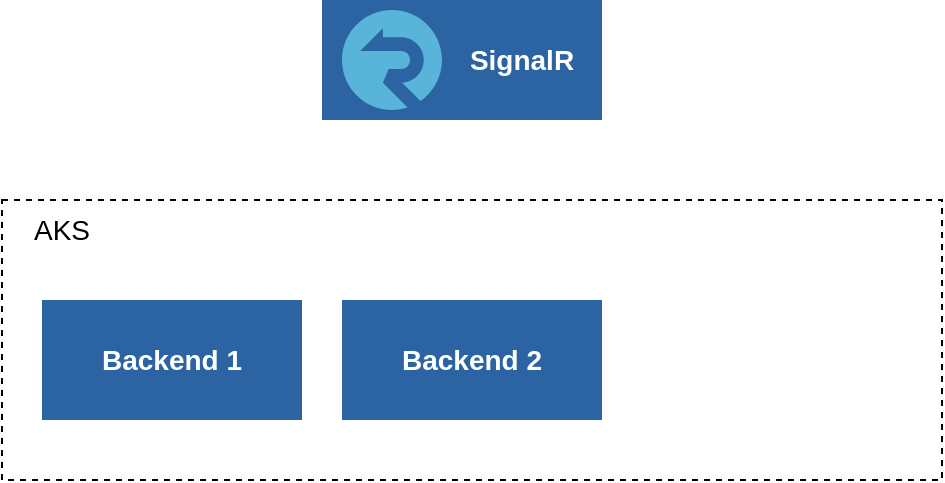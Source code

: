<mxfile version="18.1.2" type="github">
  <diagram id="hyMjn6Pe2HvsZ2G7C5R-" name="Page-1">
    <mxGraphModel dx="1422" dy="800" grid="1" gridSize="10" guides="1" tooltips="1" connect="1" arrows="1" fold="1" page="1" pageScale="1" pageWidth="827" pageHeight="1169" math="0" shadow="0">
      <root>
        <mxCell id="0" />
        <mxCell id="1" parent="0" />
        <mxCell id="-yJWV8rlWQFv7gyAsJRI-2" value="" style="rounded=0;whiteSpace=wrap;html=1;fillColor=#2C64A3;strokeColor=none;container=1;" vertex="1" parent="1">
          <mxGeometry x="440" y="220" width="140" height="60" as="geometry" />
        </mxCell>
        <mxCell id="-yJWV8rlWQFv7gyAsJRI-5" value="SignalR" style="text;html=1;strokeColor=none;fillColor=none;align=center;verticalAlign=middle;whiteSpace=wrap;rounded=0;fontColor=#FFFFFF;fontStyle=1;fontSize=14;" vertex="1" parent="-yJWV8rlWQFv7gyAsJRI-2">
          <mxGeometry x="70" y="15" width="60" height="30" as="geometry" />
        </mxCell>
        <mxCell id="-yJWV8rlWQFv7gyAsJRI-1" value="" style="sketch=0;aspect=fixed;html=1;points=[];align=center;image;fontSize=12;image=img/lib/mscae/SignalR.svg;" vertex="1" parent="1">
          <mxGeometry x="450" y="225" width="50" height="50" as="geometry" />
        </mxCell>
        <mxCell id="-yJWV8rlWQFv7gyAsJRI-6" value="" style="rounded=0;whiteSpace=wrap;html=1;fontSize=14;fontColor=#FFFFFF;fillColor=none;dashed=1;" vertex="1" parent="1">
          <mxGeometry x="280" y="320" width="470" height="140" as="geometry" />
        </mxCell>
        <mxCell id="-yJWV8rlWQFv7gyAsJRI-7" value="AKS" style="text;html=1;strokeColor=none;fillColor=none;align=center;verticalAlign=middle;whiteSpace=wrap;rounded=0;dashed=1;fontSize=14;fontColor=#000000;" vertex="1" parent="1">
          <mxGeometry x="280" y="320" width="60" height="30" as="geometry" />
        </mxCell>
        <mxCell id="-yJWV8rlWQFv7gyAsJRI-8" value="" style="rounded=0;whiteSpace=wrap;html=1;fillColor=#2C64A3;strokeColor=none;container=1;" vertex="1" parent="1">
          <mxGeometry x="300" y="370" width="130" height="60" as="geometry" />
        </mxCell>
        <mxCell id="-yJWV8rlWQFv7gyAsJRI-10" value="Backend 1" style="text;html=1;strokeColor=none;fillColor=none;align=center;verticalAlign=middle;whiteSpace=wrap;rounded=0;fontColor=#FFFFFF;fontStyle=1;fontSize=14;" vertex="1" parent="-yJWV8rlWQFv7gyAsJRI-8">
          <mxGeometry x="27.856" y="15" width="74.286" height="30" as="geometry" />
        </mxCell>
        <mxCell id="-yJWV8rlWQFv7gyAsJRI-11" value="" style="rounded=0;whiteSpace=wrap;html=1;fillColor=#2C64A3;strokeColor=none;container=1;" vertex="1" parent="1">
          <mxGeometry x="450" y="370" width="130" height="60" as="geometry" />
        </mxCell>
        <mxCell id="-yJWV8rlWQFv7gyAsJRI-12" value="Backend 2" style="text;html=1;strokeColor=none;fillColor=none;align=center;verticalAlign=middle;whiteSpace=wrap;rounded=0;fontColor=#FFFFFF;fontStyle=1;fontSize=14;" vertex="1" parent="-yJWV8rlWQFv7gyAsJRI-11">
          <mxGeometry x="27.856" y="15" width="74.286" height="30" as="geometry" />
        </mxCell>
      </root>
    </mxGraphModel>
  </diagram>
</mxfile>
